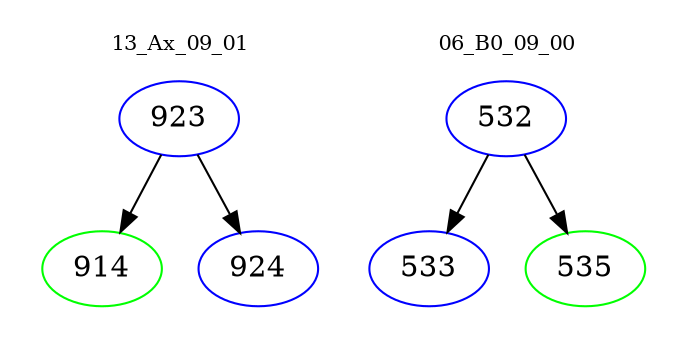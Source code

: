 digraph{
subgraph cluster_0 {
color = white
label = "13_Ax_09_01";
fontsize=10;
T0_923 [label="923", color="blue"]
T0_923 -> T0_914 [color="black"]
T0_914 [label="914", color="green"]
T0_923 -> T0_924 [color="black"]
T0_924 [label="924", color="blue"]
}
subgraph cluster_1 {
color = white
label = "06_B0_09_00";
fontsize=10;
T1_532 [label="532", color="blue"]
T1_532 -> T1_533 [color="black"]
T1_533 [label="533", color="blue"]
T1_532 -> T1_535 [color="black"]
T1_535 [label="535", color="green"]
}
}
